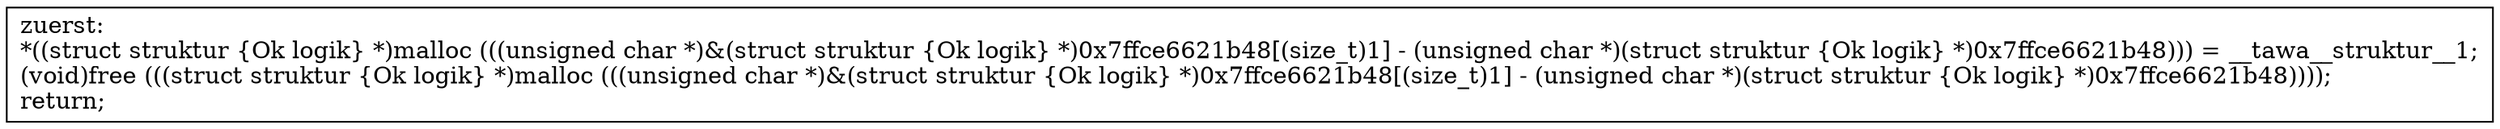 digraph main {
	block_0 [shape=record,style=filled,fillcolor=white,label="{zuerst:\l\
*((struct\ struktur\ \{Ok\ logik\}\ *)malloc\ (((unsigned\ char\ *)&(struct\ struktur\ \{Ok\ logik\}\ *)0x7ffce6621b48[(size_t)1]\ -\ (unsigned\ char\ *)(struct\ struktur\ \{Ok\ logik\}\ *)0x7ffce6621b48)))\ =\ __tawa__struktur__1;\l\
(void)free\ (((struct\ struktur\ \{Ok\ logik\}\ *)malloc\ (((unsigned\ char\ *)&(struct\ struktur\ \{Ok\ logik\}\ *)0x7ffce6621b48[(size_t)1]\ -\ (unsigned\ char\ *)(struct\ struktur\ \{Ok\ logik\}\ *)0x7ffce6621b48))));\l\
return;\l\
}"];

}
